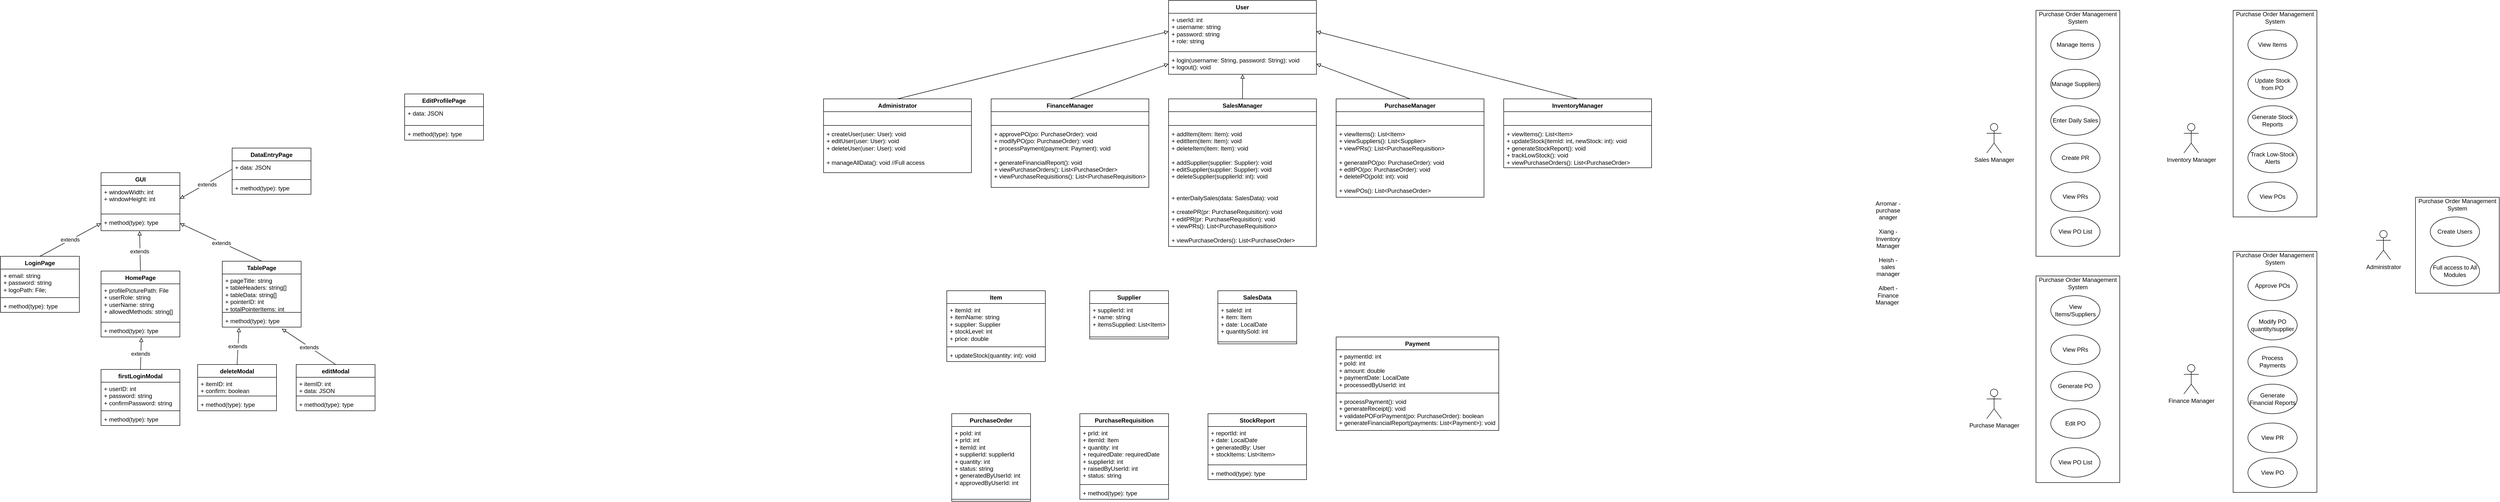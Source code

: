 <mxfile version="27.0.1">
  <diagram name="Page-1" id="UlaYkMr-iMDerODyNkmA">
    <mxGraphModel grid="1" page="1" gridSize="10" guides="1" tooltips="1" connect="1" arrows="1" fold="1" pageScale="1" pageWidth="827" pageHeight="1169" math="0" shadow="0">
      <root>
        <mxCell id="0" />
        <mxCell id="1" parent="0" />
        <mxCell id="A0UcYqYULqXrA92MuJtU-1" value="GUI" style="swimlane;fontStyle=1;align=center;verticalAlign=top;childLayout=stackLayout;horizontal=1;startSize=26;horizontalStack=0;resizeParent=1;resizeParentMax=0;resizeLast=0;collapsible=1;marginBottom=0;whiteSpace=wrap;html=1;" vertex="1" parent="1">
          <mxGeometry x="-1286" y="-810" width="160" height="118" as="geometry" />
        </mxCell>
        <mxCell id="A0UcYqYULqXrA92MuJtU-2" value="+ windowWidth: int&lt;div&gt;+ windowHeight: int&lt;/div&gt;" style="text;strokeColor=none;fillColor=none;align=left;verticalAlign=top;spacingLeft=4;spacingRight=4;overflow=hidden;rotatable=0;points=[[0,0.5],[1,0.5]];portConstraint=eastwest;whiteSpace=wrap;html=1;" vertex="1" parent="A0UcYqYULqXrA92MuJtU-1">
          <mxGeometry y="26" width="160" height="54" as="geometry" />
        </mxCell>
        <mxCell id="A0UcYqYULqXrA92MuJtU-3" value="" style="line;strokeWidth=1;fillColor=none;align=left;verticalAlign=middle;spacingTop=-1;spacingLeft=3;spacingRight=3;rotatable=0;labelPosition=right;points=[];portConstraint=eastwest;strokeColor=inherit;" vertex="1" parent="A0UcYqYULqXrA92MuJtU-1">
          <mxGeometry y="80" width="160" height="8" as="geometry" />
        </mxCell>
        <mxCell id="A0UcYqYULqXrA92MuJtU-4" value="+ method(type): type" style="text;strokeColor=none;fillColor=none;align=left;verticalAlign=top;spacingLeft=4;spacingRight=4;overflow=hidden;rotatable=0;points=[[0,0.5],[1,0.5]];portConstraint=eastwest;whiteSpace=wrap;html=1;" vertex="1" parent="A0UcYqYULqXrA92MuJtU-1">
          <mxGeometry y="88" width="160" height="30" as="geometry" />
        </mxCell>
        <mxCell id="A0UcYqYULqXrA92MuJtU-5" value="LoginPage" style="swimlane;fontStyle=1;align=center;verticalAlign=top;childLayout=stackLayout;horizontal=1;startSize=26;horizontalStack=0;resizeParent=1;resizeParentMax=0;resizeLast=0;collapsible=1;marginBottom=0;whiteSpace=wrap;html=1;" vertex="1" parent="1">
          <mxGeometry x="-1490" y="-640" width="160" height="114" as="geometry" />
        </mxCell>
        <mxCell id="A0UcYqYULqXrA92MuJtU-6" value="+ email: string&lt;div&gt;+ password: string&lt;/div&gt;&lt;div&gt;+ logoPath: File;&lt;/div&gt;" style="text;strokeColor=none;fillColor=none;align=left;verticalAlign=top;spacingLeft=4;spacingRight=4;overflow=hidden;rotatable=0;points=[[0,0.5],[1,0.5]];portConstraint=eastwest;whiteSpace=wrap;html=1;" vertex="1" parent="A0UcYqYULqXrA92MuJtU-5">
          <mxGeometry y="26" width="160" height="54" as="geometry" />
        </mxCell>
        <mxCell id="A0UcYqYULqXrA92MuJtU-7" value="" style="line;strokeWidth=1;fillColor=none;align=left;verticalAlign=middle;spacingTop=-1;spacingLeft=3;spacingRight=3;rotatable=0;labelPosition=right;points=[];portConstraint=eastwest;strokeColor=inherit;" vertex="1" parent="A0UcYqYULqXrA92MuJtU-5">
          <mxGeometry y="80" width="160" height="8" as="geometry" />
        </mxCell>
        <mxCell id="A0UcYqYULqXrA92MuJtU-8" value="+ method(type): type" style="text;strokeColor=none;fillColor=none;align=left;verticalAlign=top;spacingLeft=4;spacingRight=4;overflow=hidden;rotatable=0;points=[[0,0.5],[1,0.5]];portConstraint=eastwest;whiteSpace=wrap;html=1;" vertex="1" parent="A0UcYqYULqXrA92MuJtU-5">
          <mxGeometry y="88" width="160" height="26" as="geometry" />
        </mxCell>
        <mxCell id="A0UcYqYULqXrA92MuJtU-9" value="" style="endArrow=block;html=1;rounded=0;exitX=0.5;exitY=0;exitDx=0;exitDy=0;entryX=0;entryY=0.5;entryDx=0;entryDy=0;endFill=0;" edge="1" parent="1" source="A0UcYqYULqXrA92MuJtU-5" target="A0UcYqYULqXrA92MuJtU-4">
          <mxGeometry width="50" height="50" relative="1" as="geometry">
            <mxPoint x="-1230" y="-660" as="sourcePoint" />
            <mxPoint x="-1180" y="-710" as="targetPoint" />
          </mxGeometry>
        </mxCell>
        <mxCell id="A0UcYqYULqXrA92MuJtU-10" value="extends" style="edgeLabel;html=1;align=center;verticalAlign=middle;resizable=0;points=[];" connectable="0" vertex="1" parent="A0UcYqYULqXrA92MuJtU-9">
          <mxGeometry x="-0.012" y="1" relative="1" as="geometry">
            <mxPoint as="offset" />
          </mxGeometry>
        </mxCell>
        <mxCell id="A0UcYqYULqXrA92MuJtU-11" value="HomePage" style="swimlane;fontStyle=1;align=center;verticalAlign=top;childLayout=stackLayout;horizontal=1;startSize=26;horizontalStack=0;resizeParent=1;resizeParentMax=0;resizeLast=0;collapsible=1;marginBottom=0;whiteSpace=wrap;html=1;" vertex="1" parent="1">
          <mxGeometry x="-1286" y="-610" width="160" height="134" as="geometry" />
        </mxCell>
        <mxCell id="A0UcYqYULqXrA92MuJtU-12" value="+ profilePicturePath: File&lt;br&gt;&lt;div&gt;+ userRole: string&lt;/div&gt;&lt;div&gt;+ userName: string&lt;/div&gt;&lt;div&gt;+ allowedMethods: string[]&lt;/div&gt;" style="text;strokeColor=none;fillColor=none;align=left;verticalAlign=top;spacingLeft=4;spacingRight=4;overflow=hidden;rotatable=0;points=[[0,0.5],[1,0.5]];portConstraint=eastwest;whiteSpace=wrap;html=1;" vertex="1" parent="A0UcYqYULqXrA92MuJtU-11">
          <mxGeometry y="26" width="160" height="74" as="geometry" />
        </mxCell>
        <mxCell id="A0UcYqYULqXrA92MuJtU-13" value="" style="line;strokeWidth=1;fillColor=none;align=left;verticalAlign=middle;spacingTop=-1;spacingLeft=3;spacingRight=3;rotatable=0;labelPosition=right;points=[];portConstraint=eastwest;strokeColor=inherit;" vertex="1" parent="A0UcYqYULqXrA92MuJtU-11">
          <mxGeometry y="100" width="160" height="8" as="geometry" />
        </mxCell>
        <mxCell id="A0UcYqYULqXrA92MuJtU-14" value="+ method(type): type" style="text;strokeColor=none;fillColor=none;align=left;verticalAlign=top;spacingLeft=4;spacingRight=4;overflow=hidden;rotatable=0;points=[[0,0.5],[1,0.5]];portConstraint=eastwest;whiteSpace=wrap;html=1;" vertex="1" parent="A0UcYqYULqXrA92MuJtU-11">
          <mxGeometry y="108" width="160" height="26" as="geometry" />
        </mxCell>
        <mxCell id="A0UcYqYULqXrA92MuJtU-15" value="TablePage" style="swimlane;fontStyle=1;align=center;verticalAlign=top;childLayout=stackLayout;horizontal=1;startSize=26;horizontalStack=0;resizeParent=1;resizeParentMax=0;resizeLast=0;collapsible=1;marginBottom=0;whiteSpace=wrap;html=1;" vertex="1" parent="1">
          <mxGeometry x="-1040" y="-630" width="160" height="134" as="geometry" />
        </mxCell>
        <mxCell id="A0UcYqYULqXrA92MuJtU-16" value="+ pageTitle: string&lt;div&gt;+ tableHeaders: string[]&lt;div&gt;+ tableData: string[]&lt;/div&gt;&lt;div&gt;+ pointerID: int&lt;/div&gt;&lt;div&gt;+ totalPointerItems: int&lt;/div&gt;&lt;/div&gt;" style="text;strokeColor=none;fillColor=none;align=left;verticalAlign=top;spacingLeft=4;spacingRight=4;overflow=hidden;rotatable=0;points=[[0,0.5],[1,0.5]];portConstraint=eastwest;whiteSpace=wrap;html=1;" vertex="1" parent="A0UcYqYULqXrA92MuJtU-15">
          <mxGeometry y="26" width="160" height="74" as="geometry" />
        </mxCell>
        <mxCell id="A0UcYqYULqXrA92MuJtU-17" value="" style="line;strokeWidth=1;fillColor=none;align=left;verticalAlign=middle;spacingTop=-1;spacingLeft=3;spacingRight=3;rotatable=0;labelPosition=right;points=[];portConstraint=eastwest;strokeColor=inherit;" vertex="1" parent="A0UcYqYULqXrA92MuJtU-15">
          <mxGeometry y="100" width="160" height="8" as="geometry" />
        </mxCell>
        <mxCell id="A0UcYqYULqXrA92MuJtU-18" value="+ method(type): type" style="text;strokeColor=none;fillColor=none;align=left;verticalAlign=top;spacingLeft=4;spacingRight=4;overflow=hidden;rotatable=0;points=[[0,0.5],[1,0.5]];portConstraint=eastwest;whiteSpace=wrap;html=1;" vertex="1" parent="A0UcYqYULqXrA92MuJtU-15">
          <mxGeometry y="108" width="160" height="26" as="geometry" />
        </mxCell>
        <mxCell id="A0UcYqYULqXrA92MuJtU-19" value="" style="endArrow=block;html=1;rounded=0;exitX=0.5;exitY=0;exitDx=0;exitDy=0;entryX=0.489;entryY=1.029;entryDx=0;entryDy=0;endFill=0;entryPerimeter=0;" edge="1" parent="1" source="A0UcYqYULqXrA92MuJtU-11" target="A0UcYqYULqXrA92MuJtU-4">
          <mxGeometry width="50" height="50" relative="1" as="geometry">
            <mxPoint x="-1400" y="-630" as="sourcePoint" />
            <mxPoint x="-1276" y="-697" as="targetPoint" />
          </mxGeometry>
        </mxCell>
        <mxCell id="A0UcYqYULqXrA92MuJtU-20" value="extends" style="edgeLabel;html=1;align=center;verticalAlign=middle;resizable=0;points=[];" connectable="0" vertex="1" parent="A0UcYqYULqXrA92MuJtU-19">
          <mxGeometry x="-0.012" y="1" relative="1" as="geometry">
            <mxPoint as="offset" />
          </mxGeometry>
        </mxCell>
        <mxCell id="A0UcYqYULqXrA92MuJtU-21" value="" style="endArrow=block;html=1;rounded=0;exitX=0.5;exitY=0;exitDx=0;exitDy=0;entryX=1;entryY=0.5;entryDx=0;entryDy=0;endFill=0;" edge="1" parent="1" source="A0UcYqYULqXrA92MuJtU-15" target="A0UcYqYULqXrA92MuJtU-4">
          <mxGeometry width="50" height="50" relative="1" as="geometry">
            <mxPoint x="-1196" y="-600" as="sourcePoint" />
            <mxPoint x="-1198" y="-681" as="targetPoint" />
          </mxGeometry>
        </mxCell>
        <mxCell id="A0UcYqYULqXrA92MuJtU-22" value="extends" style="edgeLabel;html=1;align=center;verticalAlign=middle;resizable=0;points=[];" connectable="0" vertex="1" parent="A0UcYqYULqXrA92MuJtU-21">
          <mxGeometry x="-0.012" y="1" relative="1" as="geometry">
            <mxPoint as="offset" />
          </mxGeometry>
        </mxCell>
        <mxCell id="A0UcYqYULqXrA92MuJtU-23" value="firstLoginModal" style="swimlane;fontStyle=1;align=center;verticalAlign=top;childLayout=stackLayout;horizontal=1;startSize=26;horizontalStack=0;resizeParent=1;resizeParentMax=0;resizeLast=0;collapsible=1;marginBottom=0;whiteSpace=wrap;html=1;" vertex="1" parent="1">
          <mxGeometry x="-1286" y="-410" width="160" height="114" as="geometry" />
        </mxCell>
        <mxCell id="A0UcYqYULqXrA92MuJtU-24" value="&lt;div&gt;+ userID: int&lt;/div&gt;+ password: string&lt;div&gt;+ confirmPassword: string&lt;/div&gt;" style="text;strokeColor=none;fillColor=none;align=left;verticalAlign=top;spacingLeft=4;spacingRight=4;overflow=hidden;rotatable=0;points=[[0,0.5],[1,0.5]];portConstraint=eastwest;whiteSpace=wrap;html=1;" vertex="1" parent="A0UcYqYULqXrA92MuJtU-23">
          <mxGeometry y="26" width="160" height="54" as="geometry" />
        </mxCell>
        <mxCell id="A0UcYqYULqXrA92MuJtU-25" value="" style="line;strokeWidth=1;fillColor=none;align=left;verticalAlign=middle;spacingTop=-1;spacingLeft=3;spacingRight=3;rotatable=0;labelPosition=right;points=[];portConstraint=eastwest;strokeColor=inherit;" vertex="1" parent="A0UcYqYULqXrA92MuJtU-23">
          <mxGeometry y="80" width="160" height="8" as="geometry" />
        </mxCell>
        <mxCell id="A0UcYqYULqXrA92MuJtU-26" value="+ method(type): type" style="text;strokeColor=none;fillColor=none;align=left;verticalAlign=top;spacingLeft=4;spacingRight=4;overflow=hidden;rotatable=0;points=[[0,0.5],[1,0.5]];portConstraint=eastwest;whiteSpace=wrap;html=1;" vertex="1" parent="A0UcYqYULqXrA92MuJtU-23">
          <mxGeometry y="88" width="160" height="26" as="geometry" />
        </mxCell>
        <mxCell id="A0UcYqYULqXrA92MuJtU-27" value="" style="endArrow=block;html=1;rounded=0;exitX=0.5;exitY=0;exitDx=0;exitDy=0;entryX=0.511;entryY=1.055;entryDx=0;entryDy=0;endFill=0;entryPerimeter=0;" edge="1" parent="1" source="A0UcYqYULqXrA92MuJtU-23" target="A0UcYqYULqXrA92MuJtU-14">
          <mxGeometry width="50" height="50" relative="1" as="geometry">
            <mxPoint x="-1196" y="-600" as="sourcePoint" />
            <mxPoint x="-1198" y="-681" as="targetPoint" />
          </mxGeometry>
        </mxCell>
        <mxCell id="A0UcYqYULqXrA92MuJtU-28" value="extends" style="edgeLabel;html=1;align=center;verticalAlign=middle;resizable=0;points=[];" connectable="0" vertex="1" parent="A0UcYqYULqXrA92MuJtU-27">
          <mxGeometry x="-0.012" y="1" relative="1" as="geometry">
            <mxPoint as="offset" />
          </mxGeometry>
        </mxCell>
        <mxCell id="A0UcYqYULqXrA92MuJtU-29" value="deleteModal" style="swimlane;fontStyle=1;align=center;verticalAlign=top;childLayout=stackLayout;horizontal=1;startSize=26;horizontalStack=0;resizeParent=1;resizeParentMax=0;resizeLast=0;collapsible=1;marginBottom=0;whiteSpace=wrap;html=1;" vertex="1" parent="1">
          <mxGeometry x="-1090" y="-420" width="160" height="94" as="geometry" />
        </mxCell>
        <mxCell id="A0UcYqYULqXrA92MuJtU-30" value="&lt;div&gt;+ itemID: int&lt;/div&gt;&lt;div&gt;+ confirm: boolean&lt;/div&gt;" style="text;strokeColor=none;fillColor=none;align=left;verticalAlign=top;spacingLeft=4;spacingRight=4;overflow=hidden;rotatable=0;points=[[0,0.5],[1,0.5]];portConstraint=eastwest;whiteSpace=wrap;html=1;" vertex="1" parent="A0UcYqYULqXrA92MuJtU-29">
          <mxGeometry y="26" width="160" height="34" as="geometry" />
        </mxCell>
        <mxCell id="A0UcYqYULqXrA92MuJtU-31" value="" style="line;strokeWidth=1;fillColor=none;align=left;verticalAlign=middle;spacingTop=-1;spacingLeft=3;spacingRight=3;rotatable=0;labelPosition=right;points=[];portConstraint=eastwest;strokeColor=inherit;" vertex="1" parent="A0UcYqYULqXrA92MuJtU-29">
          <mxGeometry y="60" width="160" height="8" as="geometry" />
        </mxCell>
        <mxCell id="A0UcYqYULqXrA92MuJtU-32" value="+ method(type): type" style="text;strokeColor=none;fillColor=none;align=left;verticalAlign=top;spacingLeft=4;spacingRight=4;overflow=hidden;rotatable=0;points=[[0,0.5],[1,0.5]];portConstraint=eastwest;whiteSpace=wrap;html=1;" vertex="1" parent="A0UcYqYULqXrA92MuJtU-29">
          <mxGeometry y="68" width="160" height="26" as="geometry" />
        </mxCell>
        <mxCell id="A0UcYqYULqXrA92MuJtU-33" value="" style="endArrow=block;html=1;rounded=0;exitX=0.5;exitY=0;exitDx=0;exitDy=0;entryX=0.213;entryY=1.055;entryDx=0;entryDy=0;endFill=0;entryPerimeter=0;" edge="1" parent="1" source="A0UcYqYULqXrA92MuJtU-29" target="A0UcYqYULqXrA92MuJtU-18">
          <mxGeometry width="50" height="50" relative="1" as="geometry">
            <mxPoint x="-1196" y="-400" as="sourcePoint" />
            <mxPoint x="-1194" y="-465" as="targetPoint" />
          </mxGeometry>
        </mxCell>
        <mxCell id="A0UcYqYULqXrA92MuJtU-34" value="extends" style="edgeLabel;html=1;align=center;verticalAlign=middle;resizable=0;points=[];" connectable="0" vertex="1" parent="A0UcYqYULqXrA92MuJtU-33">
          <mxGeometry x="-0.012" y="1" relative="1" as="geometry">
            <mxPoint as="offset" />
          </mxGeometry>
        </mxCell>
        <mxCell id="A0UcYqYULqXrA92MuJtU-35" value="editModal" style="swimlane;fontStyle=1;align=center;verticalAlign=top;childLayout=stackLayout;horizontal=1;startSize=26;horizontalStack=0;resizeParent=1;resizeParentMax=0;resizeLast=0;collapsible=1;marginBottom=0;whiteSpace=wrap;html=1;" vertex="1" parent="1">
          <mxGeometry x="-890" y="-420" width="160" height="94" as="geometry" />
        </mxCell>
        <mxCell id="A0UcYqYULqXrA92MuJtU-36" value="&lt;div&gt;+ itemID: int&lt;/div&gt;&lt;div&gt;+ data: JSON&lt;/div&gt;" style="text;strokeColor=none;fillColor=none;align=left;verticalAlign=top;spacingLeft=4;spacingRight=4;overflow=hidden;rotatable=0;points=[[0,0.5],[1,0.5]];portConstraint=eastwest;whiteSpace=wrap;html=1;" vertex="1" parent="A0UcYqYULqXrA92MuJtU-35">
          <mxGeometry y="26" width="160" height="34" as="geometry" />
        </mxCell>
        <mxCell id="A0UcYqYULqXrA92MuJtU-37" value="" style="line;strokeWidth=1;fillColor=none;align=left;verticalAlign=middle;spacingTop=-1;spacingLeft=3;spacingRight=3;rotatable=0;labelPosition=right;points=[];portConstraint=eastwest;strokeColor=inherit;" vertex="1" parent="A0UcYqYULqXrA92MuJtU-35">
          <mxGeometry y="60" width="160" height="8" as="geometry" />
        </mxCell>
        <mxCell id="A0UcYqYULqXrA92MuJtU-38" value="+ method(type): type" style="text;strokeColor=none;fillColor=none;align=left;verticalAlign=top;spacingLeft=4;spacingRight=4;overflow=hidden;rotatable=0;points=[[0,0.5],[1,0.5]];portConstraint=eastwest;whiteSpace=wrap;html=1;" vertex="1" parent="A0UcYqYULqXrA92MuJtU-35">
          <mxGeometry y="68" width="160" height="26" as="geometry" />
        </mxCell>
        <mxCell id="A0UcYqYULqXrA92MuJtU-39" value="" style="endArrow=block;html=1;rounded=0;exitX=0.5;exitY=0;exitDx=0;exitDy=0;entryX=0.755;entryY=1.121;entryDx=0;entryDy=0;endFill=0;entryPerimeter=0;" edge="1" parent="1" source="A0UcYqYULqXrA92MuJtU-35" target="A0UcYqYULqXrA92MuJtU-18">
          <mxGeometry width="50" height="50" relative="1" as="geometry">
            <mxPoint x="-1000" y="-410" as="sourcePoint" />
            <mxPoint x="-996" y="-485" as="targetPoint" />
          </mxGeometry>
        </mxCell>
        <mxCell id="A0UcYqYULqXrA92MuJtU-40" value="extends" style="edgeLabel;html=1;align=center;verticalAlign=middle;resizable=0;points=[];" connectable="0" vertex="1" parent="A0UcYqYULqXrA92MuJtU-39">
          <mxGeometry x="-0.012" y="1" relative="1" as="geometry">
            <mxPoint as="offset" />
          </mxGeometry>
        </mxCell>
        <mxCell id="A0UcYqYULqXrA92MuJtU-41" value="DataEntryPage" style="swimlane;fontStyle=1;align=center;verticalAlign=top;childLayout=stackLayout;horizontal=1;startSize=26;horizontalStack=0;resizeParent=1;resizeParentMax=0;resizeLast=0;collapsible=1;marginBottom=0;whiteSpace=wrap;html=1;" vertex="1" parent="1">
          <mxGeometry x="-1020" y="-860" width="160" height="94" as="geometry" />
        </mxCell>
        <mxCell id="A0UcYqYULqXrA92MuJtU-42" value="&lt;div&gt;&lt;span style=&quot;background-color: transparent; color: light-dark(rgb(0, 0, 0), rgb(255, 255, 255));&quot;&gt;+ data: JSON&lt;/span&gt;&lt;/div&gt;" style="text;strokeColor=none;fillColor=none;align=left;verticalAlign=top;spacingLeft=4;spacingRight=4;overflow=hidden;rotatable=0;points=[[0,0.5],[1,0.5]];portConstraint=eastwest;whiteSpace=wrap;html=1;" vertex="1" parent="A0UcYqYULqXrA92MuJtU-41">
          <mxGeometry y="26" width="160" height="34" as="geometry" />
        </mxCell>
        <mxCell id="A0UcYqYULqXrA92MuJtU-43" value="" style="line;strokeWidth=1;fillColor=none;align=left;verticalAlign=middle;spacingTop=-1;spacingLeft=3;spacingRight=3;rotatable=0;labelPosition=right;points=[];portConstraint=eastwest;strokeColor=inherit;" vertex="1" parent="A0UcYqYULqXrA92MuJtU-41">
          <mxGeometry y="60" width="160" height="8" as="geometry" />
        </mxCell>
        <mxCell id="A0UcYqYULqXrA92MuJtU-44" value="+ method(type): type" style="text;strokeColor=none;fillColor=none;align=left;verticalAlign=top;spacingLeft=4;spacingRight=4;overflow=hidden;rotatable=0;points=[[0,0.5],[1,0.5]];portConstraint=eastwest;whiteSpace=wrap;html=1;" vertex="1" parent="A0UcYqYULqXrA92MuJtU-41">
          <mxGeometry y="68" width="160" height="26" as="geometry" />
        </mxCell>
        <mxCell id="A0UcYqYULqXrA92MuJtU-45" value="" style="endArrow=block;html=1;rounded=0;exitX=0;exitY=0.5;exitDx=0;exitDy=0;entryX=1;entryY=0.5;entryDx=0;entryDy=0;endFill=0;" edge="1" parent="1" source="A0UcYqYULqXrA92MuJtU-42" target="A0UcYqYULqXrA92MuJtU-2">
          <mxGeometry width="50" height="50" relative="1" as="geometry">
            <mxPoint x="-950" y="-620" as="sourcePoint" />
            <mxPoint x="-1116" y="-697" as="targetPoint" />
          </mxGeometry>
        </mxCell>
        <mxCell id="A0UcYqYULqXrA92MuJtU-46" value="extends" style="edgeLabel;html=1;align=center;verticalAlign=middle;resizable=0;points=[];" connectable="0" vertex="1" parent="A0UcYqYULqXrA92MuJtU-45">
          <mxGeometry x="-0.012" y="1" relative="1" as="geometry">
            <mxPoint as="offset" />
          </mxGeometry>
        </mxCell>
        <mxCell id="A0UcYqYULqXrA92MuJtU-47" value="EditProfile&lt;span style=&quot;background-color: transparent; color: light-dark(rgb(0, 0, 0), rgb(255, 255, 255));&quot;&gt;Page&lt;/span&gt;" style="swimlane;fontStyle=1;align=center;verticalAlign=top;childLayout=stackLayout;horizontal=1;startSize=26;horizontalStack=0;resizeParent=1;resizeParentMax=0;resizeLast=0;collapsible=1;marginBottom=0;whiteSpace=wrap;html=1;" vertex="1" parent="1">
          <mxGeometry x="-670" y="-970" width="160" height="94" as="geometry" />
        </mxCell>
        <mxCell id="A0UcYqYULqXrA92MuJtU-48" value="&lt;div&gt;&lt;span style=&quot;background-color: transparent; color: light-dark(rgb(0, 0, 0), rgb(255, 255, 255));&quot;&gt;+ data: JSON&lt;/span&gt;&lt;/div&gt;" style="text;strokeColor=none;fillColor=none;align=left;verticalAlign=top;spacingLeft=4;spacingRight=4;overflow=hidden;rotatable=0;points=[[0,0.5],[1,0.5]];portConstraint=eastwest;whiteSpace=wrap;html=1;" vertex="1" parent="A0UcYqYULqXrA92MuJtU-47">
          <mxGeometry y="26" width="160" height="34" as="geometry" />
        </mxCell>
        <mxCell id="A0UcYqYULqXrA92MuJtU-49" value="" style="line;strokeWidth=1;fillColor=none;align=left;verticalAlign=middle;spacingTop=-1;spacingLeft=3;spacingRight=3;rotatable=0;labelPosition=right;points=[];portConstraint=eastwest;strokeColor=inherit;" vertex="1" parent="A0UcYqYULqXrA92MuJtU-47">
          <mxGeometry y="60" width="160" height="8" as="geometry" />
        </mxCell>
        <mxCell id="A0UcYqYULqXrA92MuJtU-50" value="+ method(type): type" style="text;strokeColor=none;fillColor=none;align=left;verticalAlign=top;spacingLeft=4;spacingRight=4;overflow=hidden;rotatable=0;points=[[0,0.5],[1,0.5]];portConstraint=eastwest;whiteSpace=wrap;html=1;" vertex="1" parent="A0UcYqYULqXrA92MuJtU-47">
          <mxGeometry y="68" width="160" height="26" as="geometry" />
        </mxCell>
        <mxCell id="A0UcYqYULqXrA92MuJtU-51" value="User" style="swimlane;fontStyle=1;align=center;verticalAlign=top;childLayout=stackLayout;horizontal=1;startSize=26;horizontalStack=0;resizeParent=1;resizeParentMax=0;resizeLast=0;collapsible=1;marginBottom=0;whiteSpace=wrap;html=1;" vertex="1" parent="1">
          <mxGeometry x="880" y="-1160" width="300" height="150" as="geometry" />
        </mxCell>
        <mxCell id="A0UcYqYULqXrA92MuJtU-52" value="+ userId: int&lt;div&gt;+ username: string&lt;/div&gt;&lt;div&gt;+ password: string&lt;/div&gt;&lt;div&gt;+ role: string&lt;/div&gt;" style="text;strokeColor=none;fillColor=none;align=left;verticalAlign=top;spacingLeft=4;spacingRight=4;overflow=hidden;rotatable=0;points=[[0,0.5],[1,0.5]];portConstraint=eastwest;whiteSpace=wrap;html=1;" vertex="1" parent="A0UcYqYULqXrA92MuJtU-51">
          <mxGeometry y="26" width="300" height="74" as="geometry" />
        </mxCell>
        <mxCell id="A0UcYqYULqXrA92MuJtU-53" value="" style="line;strokeWidth=1;fillColor=none;align=left;verticalAlign=middle;spacingTop=-1;spacingLeft=3;spacingRight=3;rotatable=0;labelPosition=right;points=[];portConstraint=eastwest;strokeColor=inherit;" vertex="1" parent="A0UcYqYULqXrA92MuJtU-51">
          <mxGeometry y="100" width="300" height="8" as="geometry" />
        </mxCell>
        <mxCell id="A0UcYqYULqXrA92MuJtU-54" value="+ login(username: String, password: String): void&lt;div&gt;+ logout(): void&lt;/div&gt;" style="text;strokeColor=none;fillColor=none;align=left;verticalAlign=top;spacingLeft=4;spacingRight=4;overflow=hidden;rotatable=0;points=[[0,0.5],[1,0.5]];portConstraint=eastwest;whiteSpace=wrap;html=1;" vertex="1" parent="A0UcYqYULqXrA92MuJtU-51">
          <mxGeometry y="108" width="300" height="42" as="geometry" />
        </mxCell>
        <mxCell id="A0UcYqYULqXrA92MuJtU-55" value="Item" style="swimlane;fontStyle=1;align=center;verticalAlign=top;childLayout=stackLayout;horizontal=1;startSize=26;horizontalStack=0;resizeParent=1;resizeParentMax=0;resizeLast=0;collapsible=1;marginBottom=0;whiteSpace=wrap;html=1;" vertex="1" parent="1">
          <mxGeometry x="430" y="-570" width="200" height="144" as="geometry" />
        </mxCell>
        <mxCell id="A0UcYqYULqXrA92MuJtU-56" value="+ itemId: int&lt;div&gt;+ itemName: string&lt;/div&gt;&lt;div&gt;+ supplier: Supplier&lt;/div&gt;&lt;div&gt;+ stockLevel: int&lt;/div&gt;&lt;div&gt;+ price: double&lt;/div&gt;" style="text;strokeColor=none;fillColor=none;align=left;verticalAlign=top;spacingLeft=4;spacingRight=4;overflow=hidden;rotatable=0;points=[[0,0.5],[1,0.5]];portConstraint=eastwest;whiteSpace=wrap;html=1;" vertex="1" parent="A0UcYqYULqXrA92MuJtU-55">
          <mxGeometry y="26" width="200" height="84" as="geometry" />
        </mxCell>
        <mxCell id="A0UcYqYULqXrA92MuJtU-57" value="" style="line;strokeWidth=1;fillColor=none;align=left;verticalAlign=middle;spacingTop=-1;spacingLeft=3;spacingRight=3;rotatable=0;labelPosition=right;points=[];portConstraint=eastwest;strokeColor=inherit;" vertex="1" parent="A0UcYqYULqXrA92MuJtU-55">
          <mxGeometry y="110" width="200" height="8" as="geometry" />
        </mxCell>
        <mxCell id="A0UcYqYULqXrA92MuJtU-58" value="+ updateStock(quantity: int): void" style="text;strokeColor=none;fillColor=none;align=left;verticalAlign=top;spacingLeft=4;spacingRight=4;overflow=hidden;rotatable=0;points=[[0,0.5],[1,0.5]];portConstraint=eastwest;whiteSpace=wrap;html=1;" vertex="1" parent="A0UcYqYULqXrA92MuJtU-55">
          <mxGeometry y="118" width="200" height="26" as="geometry" />
        </mxCell>
        <mxCell id="A0UcYqYULqXrA92MuJtU-59" value="Supplier" style="swimlane;fontStyle=1;align=center;verticalAlign=top;childLayout=stackLayout;horizontal=1;startSize=26;horizontalStack=0;resizeParent=1;resizeParentMax=0;resizeLast=0;collapsible=1;marginBottom=0;whiteSpace=wrap;html=1;" vertex="1" parent="1">
          <mxGeometry x="720" y="-570" width="160" height="98" as="geometry" />
        </mxCell>
        <mxCell id="A0UcYqYULqXrA92MuJtU-60" value="+ supplierId: int&lt;div&gt;+ name: string&lt;/div&gt;&lt;div&gt;+ itemsSupplied: List&amp;lt;Item&amp;gt;&lt;/div&gt;" style="text;strokeColor=none;fillColor=none;align=left;verticalAlign=top;spacingLeft=4;spacingRight=4;overflow=hidden;rotatable=0;points=[[0,0.5],[1,0.5]];portConstraint=eastwest;whiteSpace=wrap;html=1;" vertex="1" parent="A0UcYqYULqXrA92MuJtU-59">
          <mxGeometry y="26" width="160" height="64" as="geometry" />
        </mxCell>
        <mxCell id="A0UcYqYULqXrA92MuJtU-61" value="" style="line;strokeWidth=1;fillColor=none;align=left;verticalAlign=middle;spacingTop=-1;spacingLeft=3;spacingRight=3;rotatable=0;labelPosition=right;points=[];portConstraint=eastwest;strokeColor=inherit;" vertex="1" parent="A0UcYqYULqXrA92MuJtU-59">
          <mxGeometry y="90" width="160" height="8" as="geometry" />
        </mxCell>
        <mxCell id="A0UcYqYULqXrA92MuJtU-63" value="SalesData" style="swimlane;fontStyle=1;align=center;verticalAlign=top;childLayout=stackLayout;horizontal=1;startSize=26;horizontalStack=0;resizeParent=1;resizeParentMax=0;resizeLast=0;collapsible=1;marginBottom=0;whiteSpace=wrap;html=1;" vertex="1" parent="1">
          <mxGeometry x="980" y="-570" width="160" height="108" as="geometry" />
        </mxCell>
        <mxCell id="A0UcYqYULqXrA92MuJtU-64" value="+ saleId: int&lt;div&gt;+ item: Item&lt;/div&gt;&lt;div&gt;+ date: LocalDate&lt;/div&gt;&lt;div&gt;+ quantitySold: int&lt;/div&gt;" style="text;strokeColor=none;fillColor=none;align=left;verticalAlign=top;spacingLeft=4;spacingRight=4;overflow=hidden;rotatable=0;points=[[0,0.5],[1,0.5]];portConstraint=eastwest;whiteSpace=wrap;html=1;" vertex="1" parent="A0UcYqYULqXrA92MuJtU-63">
          <mxGeometry y="26" width="160" height="74" as="geometry" />
        </mxCell>
        <mxCell id="A0UcYqYULqXrA92MuJtU-65" value="" style="line;strokeWidth=1;fillColor=none;align=left;verticalAlign=middle;spacingTop=-1;spacingLeft=3;spacingRight=3;rotatable=0;labelPosition=right;points=[];portConstraint=eastwest;strokeColor=inherit;" vertex="1" parent="A0UcYqYULqXrA92MuJtU-63">
          <mxGeometry y="100" width="160" height="8" as="geometry" />
        </mxCell>
        <mxCell id="A0UcYqYULqXrA92MuJtU-67" value="PurchaseRequisition" style="swimlane;fontStyle=1;align=center;verticalAlign=top;childLayout=stackLayout;horizontal=1;startSize=26;horizontalStack=0;resizeParent=1;resizeParentMax=0;resizeLast=0;collapsible=1;marginBottom=0;whiteSpace=wrap;html=1;" vertex="1" parent="1">
          <mxGeometry x="700" y="-320" width="180" height="174" as="geometry" />
        </mxCell>
        <mxCell id="A0UcYqYULqXrA92MuJtU-68" value="+ prId: int&lt;div&gt;+ itemId: Item&lt;/div&gt;&lt;div&gt;+ quantity: int&lt;/div&gt;&lt;div&gt;+ requiredDate: requiredDate&lt;/div&gt;&lt;div&gt;+ supplierId: int&lt;/div&gt;&lt;div&gt;+ raisedByUserId: int&lt;/div&gt;&lt;div&gt;+ status: string&lt;/div&gt;" style="text;strokeColor=none;fillColor=none;align=left;verticalAlign=top;spacingLeft=4;spacingRight=4;overflow=hidden;rotatable=0;points=[[0,0.5],[1,0.5]];portConstraint=eastwest;whiteSpace=wrap;html=1;" vertex="1" parent="A0UcYqYULqXrA92MuJtU-67">
          <mxGeometry y="26" width="180" height="114" as="geometry" />
        </mxCell>
        <mxCell id="A0UcYqYULqXrA92MuJtU-69" value="" style="line;strokeWidth=1;fillColor=none;align=left;verticalAlign=middle;spacingTop=-1;spacingLeft=3;spacingRight=3;rotatable=0;labelPosition=right;points=[];portConstraint=eastwest;strokeColor=inherit;" vertex="1" parent="A0UcYqYULqXrA92MuJtU-67">
          <mxGeometry y="140" width="180" height="8" as="geometry" />
        </mxCell>
        <mxCell id="A0UcYqYULqXrA92MuJtU-70" value="+ method(type): type" style="text;strokeColor=none;fillColor=none;align=left;verticalAlign=top;spacingLeft=4;spacingRight=4;overflow=hidden;rotatable=0;points=[[0,0.5],[1,0.5]];portConstraint=eastwest;whiteSpace=wrap;html=1;" vertex="1" parent="A0UcYqYULqXrA92MuJtU-67">
          <mxGeometry y="148" width="180" height="26" as="geometry" />
        </mxCell>
        <mxCell id="A0UcYqYULqXrA92MuJtU-71" value="PurchaseOrder" style="swimlane;fontStyle=1;align=center;verticalAlign=top;childLayout=stackLayout;horizontal=1;startSize=26;horizontalStack=0;resizeParent=1;resizeParentMax=0;resizeLast=0;collapsible=1;marginBottom=0;whiteSpace=wrap;html=1;" vertex="1" parent="1">
          <mxGeometry x="440" y="-320" width="160" height="178" as="geometry" />
        </mxCell>
        <mxCell id="A0UcYqYULqXrA92MuJtU-72" value="+ poId: int&lt;div&gt;+ prId: int&lt;/div&gt;&lt;div&gt;+ itemId: int&lt;/div&gt;&lt;div&gt;+ supplierId: supplierId&lt;/div&gt;&lt;div&gt;+ quantity: int&lt;/div&gt;&lt;div&gt;+ status: string&lt;/div&gt;&lt;div&gt;+ generatedByUserId: int&lt;/div&gt;&lt;div&gt;+ approvedByUserId: int&lt;/div&gt;" style="text;strokeColor=none;fillColor=none;align=left;verticalAlign=top;spacingLeft=4;spacingRight=4;overflow=hidden;rotatable=0;points=[[0,0.5],[1,0.5]];portConstraint=eastwest;whiteSpace=wrap;html=1;" vertex="1" parent="A0UcYqYULqXrA92MuJtU-71">
          <mxGeometry y="26" width="160" height="144" as="geometry" />
        </mxCell>
        <mxCell id="A0UcYqYULqXrA92MuJtU-73" value="" style="line;strokeWidth=1;fillColor=none;align=left;verticalAlign=middle;spacingTop=-1;spacingLeft=3;spacingRight=3;rotatable=0;labelPosition=right;points=[];portConstraint=eastwest;strokeColor=inherit;" vertex="1" parent="A0UcYqYULqXrA92MuJtU-71">
          <mxGeometry y="170" width="160" height="8" as="geometry" />
        </mxCell>
        <mxCell id="A0UcYqYULqXrA92MuJtU-75" value="StockReport" style="swimlane;fontStyle=1;align=center;verticalAlign=top;childLayout=stackLayout;horizontal=1;startSize=26;horizontalStack=0;resizeParent=1;resizeParentMax=0;resizeLast=0;collapsible=1;marginBottom=0;whiteSpace=wrap;html=1;" vertex="1" parent="1">
          <mxGeometry x="960" y="-320" width="200" height="134" as="geometry" />
        </mxCell>
        <mxCell id="A0UcYqYULqXrA92MuJtU-76" value="+ reportId: int&lt;div&gt;+ date: LocalDate&lt;/div&gt;&lt;div&gt;+ generatedBy: User&lt;/div&gt;&lt;div&gt;+ stockItems: List&amp;lt;Item&amp;gt;&lt;/div&gt;" style="text;strokeColor=none;fillColor=none;align=left;verticalAlign=top;spacingLeft=4;spacingRight=4;overflow=hidden;rotatable=0;points=[[0,0.5],[1,0.5]];portConstraint=eastwest;whiteSpace=wrap;html=1;" vertex="1" parent="A0UcYqYULqXrA92MuJtU-75">
          <mxGeometry y="26" width="200" height="74" as="geometry" />
        </mxCell>
        <mxCell id="A0UcYqYULqXrA92MuJtU-77" value="" style="line;strokeWidth=1;fillColor=none;align=left;verticalAlign=middle;spacingTop=-1;spacingLeft=3;spacingRight=3;rotatable=0;labelPosition=right;points=[];portConstraint=eastwest;strokeColor=inherit;" vertex="1" parent="A0UcYqYULqXrA92MuJtU-75">
          <mxGeometry y="100" width="200" height="8" as="geometry" />
        </mxCell>
        <mxCell id="A0UcYqYULqXrA92MuJtU-78" value="+ method(type): type" style="text;strokeColor=none;fillColor=none;align=left;verticalAlign=top;spacingLeft=4;spacingRight=4;overflow=hidden;rotatable=0;points=[[0,0.5],[1,0.5]];portConstraint=eastwest;whiteSpace=wrap;html=1;" vertex="1" parent="A0UcYqYULqXrA92MuJtU-75">
          <mxGeometry y="108" width="200" height="26" as="geometry" />
        </mxCell>
        <mxCell id="A0UcYqYULqXrA92MuJtU-79" value="Payment" style="swimlane;fontStyle=1;align=center;verticalAlign=top;childLayout=stackLayout;horizontal=1;startSize=26;horizontalStack=0;resizeParent=1;resizeParentMax=0;resizeLast=0;collapsible=1;marginBottom=0;whiteSpace=wrap;html=1;" vertex="1" parent="1">
          <mxGeometry x="1220" y="-476" width="330" height="190" as="geometry" />
        </mxCell>
        <mxCell id="A0UcYqYULqXrA92MuJtU-80" value="+ paymentId: int&lt;div&gt;+ poId: int&lt;/div&gt;&lt;div&gt;+ amount: double&lt;/div&gt;&lt;div&gt;+ paymentDate: LocalDate&lt;/div&gt;&lt;div&gt;+ processedByUserId: int&lt;/div&gt;" style="text;strokeColor=none;fillColor=none;align=left;verticalAlign=top;spacingLeft=4;spacingRight=4;overflow=hidden;rotatable=0;points=[[0,0.5],[1,0.5]];portConstraint=eastwest;whiteSpace=wrap;html=1;" vertex="1" parent="A0UcYqYULqXrA92MuJtU-79">
          <mxGeometry y="26" width="330" height="84" as="geometry" />
        </mxCell>
        <mxCell id="A0UcYqYULqXrA92MuJtU-81" value="" style="line;strokeWidth=1;fillColor=none;align=left;verticalAlign=middle;spacingTop=-1;spacingLeft=3;spacingRight=3;rotatable=0;labelPosition=right;points=[];portConstraint=eastwest;strokeColor=inherit;" vertex="1" parent="A0UcYqYULqXrA92MuJtU-79">
          <mxGeometry y="110" width="330" height="8" as="geometry" />
        </mxCell>
        <mxCell id="A0UcYqYULqXrA92MuJtU-82" value="+ processPayment(): void&lt;div&gt;+ generateReceipt(): void&lt;/div&gt;&lt;div&gt;+ validatePOForPayment(po: PurchaseOrder): boolean&lt;/div&gt;&lt;div&gt;+ generateFinancialReport(payments: List&amp;lt;Payment&amp;gt;): void&lt;/div&gt;" style="text;strokeColor=none;fillColor=none;align=left;verticalAlign=top;spacingLeft=4;spacingRight=4;overflow=hidden;rotatable=0;points=[[0,0.5],[1,0.5]];portConstraint=eastwest;whiteSpace=wrap;html=1;" vertex="1" parent="A0UcYqYULqXrA92MuJtU-79">
          <mxGeometry y="118" width="330" height="72" as="geometry" />
        </mxCell>
        <mxCell id="A0UcYqYULqXrA92MuJtU-83" value="SalesManager" style="swimlane;fontStyle=1;align=center;verticalAlign=top;childLayout=stackLayout;horizontal=1;startSize=26;horizontalStack=0;resizeParent=1;resizeParentMax=0;resizeLast=0;collapsible=1;marginBottom=0;whiteSpace=wrap;html=1;" vertex="1" parent="1">
          <mxGeometry x="880" y="-960" width="300" height="300" as="geometry" />
        </mxCell>
        <mxCell id="A0UcYqYULqXrA92MuJtU-84" value="&amp;nbsp;" style="text;strokeColor=none;fillColor=none;align=left;verticalAlign=top;spacingLeft=4;spacingRight=4;overflow=hidden;rotatable=0;points=[[0,0.5],[1,0.5]];portConstraint=eastwest;whiteSpace=wrap;html=1;" vertex="1" parent="A0UcYqYULqXrA92MuJtU-83">
          <mxGeometry y="26" width="300" height="24" as="geometry" />
        </mxCell>
        <mxCell id="A0UcYqYULqXrA92MuJtU-85" value="" style="line;strokeWidth=1;fillColor=none;align=left;verticalAlign=middle;spacingTop=-1;spacingLeft=3;spacingRight=3;rotatable=0;labelPosition=right;points=[];portConstraint=eastwest;strokeColor=inherit;" vertex="1" parent="A0UcYqYULqXrA92MuJtU-83">
          <mxGeometry y="50" width="300" height="8" as="geometry" />
        </mxCell>
        <mxCell id="A0UcYqYULqXrA92MuJtU-86" value="+ addItem(item: Item): void&lt;div&gt;+ editItem(item: Item): void&lt;/div&gt;&lt;div&gt;+ deleteItem(item: Item): void&lt;/div&gt;&lt;div&gt;&lt;br&gt;&lt;/div&gt;&lt;div&gt;+ addSupplier(supplier: Supplier): void&lt;/div&gt;&lt;div&gt;+ editSupplier(supplier: Supplier): void&lt;/div&gt;&lt;div&gt;+ deleteSupplier(supplierId: int): void&lt;/div&gt;&lt;div&gt;&lt;br&gt;&lt;/div&gt;&lt;div&gt;&lt;br&gt;&lt;/div&gt;&lt;div&gt;+ enterDailySales(data: SalesData): void&lt;/div&gt;&lt;div&gt;&lt;br&gt;&lt;/div&gt;&lt;div&gt;+ createPR(pr: PurchaseRequisition): void&lt;/div&gt;&lt;div&gt;+ editPR(pr: PurchaseRequisition): void&lt;/div&gt;&lt;div&gt;+ viewPRs(): List&amp;lt;PurchaseRequisition&amp;gt;&lt;/div&gt;&lt;div&gt;&lt;br&gt;&lt;/div&gt;&lt;div&gt;+ viewPurchaseOrders(): List&amp;lt;PurchaseOrder&amp;gt;&lt;/div&gt;" style="text;strokeColor=none;fillColor=none;align=left;verticalAlign=top;spacingLeft=4;spacingRight=4;overflow=hidden;rotatable=0;points=[[0,0.5],[1,0.5]];portConstraint=eastwest;whiteSpace=wrap;html=1;" vertex="1" parent="A0UcYqYULqXrA92MuJtU-83">
          <mxGeometry y="58" width="300" height="242" as="geometry" />
        </mxCell>
        <mxCell id="A0UcYqYULqXrA92MuJtU-87" value="PurchaseManager" style="swimlane;fontStyle=1;align=center;verticalAlign=top;childLayout=stackLayout;horizontal=1;startSize=26;horizontalStack=0;resizeParent=1;resizeParentMax=0;resizeLast=0;collapsible=1;marginBottom=0;whiteSpace=wrap;html=1;" vertex="1" parent="1">
          <mxGeometry x="1220" y="-960" width="300" height="200" as="geometry" />
        </mxCell>
        <mxCell id="A0UcYqYULqXrA92MuJtU-88" value="&amp;nbsp;" style="text;strokeColor=none;fillColor=none;align=left;verticalAlign=top;spacingLeft=4;spacingRight=4;overflow=hidden;rotatable=0;points=[[0,0.5],[1,0.5]];portConstraint=eastwest;whiteSpace=wrap;html=1;" vertex="1" parent="A0UcYqYULqXrA92MuJtU-87">
          <mxGeometry y="26" width="300" height="24" as="geometry" />
        </mxCell>
        <mxCell id="A0UcYqYULqXrA92MuJtU-89" value="" style="line;strokeWidth=1;fillColor=none;align=left;verticalAlign=middle;spacingTop=-1;spacingLeft=3;spacingRight=3;rotatable=0;labelPosition=right;points=[];portConstraint=eastwest;strokeColor=inherit;" vertex="1" parent="A0UcYqYULqXrA92MuJtU-87">
          <mxGeometry y="50" width="300" height="8" as="geometry" />
        </mxCell>
        <mxCell id="A0UcYqYULqXrA92MuJtU-90" value="+ viewItems(): List&amp;lt;Item&amp;gt;&lt;div&gt;+ viewSuppliers(): List&amp;lt;Supplier&amp;gt;&lt;/div&gt;&lt;div&gt;+ viewPRs(): List&amp;lt;PurchaseRequisition&amp;gt;&lt;/div&gt;&lt;div&gt;&lt;br&gt;&lt;/div&gt;&lt;div&gt;+ generatePO(po: PurchaseOrder): void&lt;/div&gt;&lt;div&gt;+ editPO(po: PurchaseOrder): void&lt;/div&gt;&lt;div&gt;+ deletePO(poId: int): void&lt;/div&gt;&lt;div&gt;&lt;br&gt;&lt;/div&gt;&lt;div&gt;+ viewPOs(): List&amp;lt;PurchaseOrder&amp;gt;&lt;/div&gt;" style="text;strokeColor=none;fillColor=none;align=left;verticalAlign=top;spacingLeft=4;spacingRight=4;overflow=hidden;rotatable=0;points=[[0,0.5],[1,0.5]];portConstraint=eastwest;whiteSpace=wrap;html=1;" vertex="1" parent="A0UcYqYULqXrA92MuJtU-87">
          <mxGeometry y="58" width="300" height="142" as="geometry" />
        </mxCell>
        <mxCell id="A0UcYqYULqXrA92MuJtU-91" value="Administrator" style="swimlane;fontStyle=1;align=center;verticalAlign=top;childLayout=stackLayout;horizontal=1;startSize=26;horizontalStack=0;resizeParent=1;resizeParentMax=0;resizeLast=0;collapsible=1;marginBottom=0;whiteSpace=wrap;html=1;" vertex="1" parent="1">
          <mxGeometry x="180" y="-960" width="300" height="150" as="geometry" />
        </mxCell>
        <mxCell id="A0UcYqYULqXrA92MuJtU-92" value="&amp;nbsp;" style="text;strokeColor=none;fillColor=none;align=left;verticalAlign=top;spacingLeft=4;spacingRight=4;overflow=hidden;rotatable=0;points=[[0,0.5],[1,0.5]];portConstraint=eastwest;whiteSpace=wrap;html=1;" vertex="1" parent="A0UcYqYULqXrA92MuJtU-91">
          <mxGeometry y="26" width="300" height="24" as="geometry" />
        </mxCell>
        <mxCell id="A0UcYqYULqXrA92MuJtU-93" value="" style="line;strokeWidth=1;fillColor=none;align=left;verticalAlign=middle;spacingTop=-1;spacingLeft=3;spacingRight=3;rotatable=0;labelPosition=right;points=[];portConstraint=eastwest;strokeColor=inherit;" vertex="1" parent="A0UcYqYULqXrA92MuJtU-91">
          <mxGeometry y="50" width="300" height="8" as="geometry" />
        </mxCell>
        <mxCell id="A0UcYqYULqXrA92MuJtU-94" value="+ createUser(user: User): void&lt;div&gt;+ editUser(user: User): void&lt;/div&gt;&lt;div&gt;+ deleteUser(user: User): void&lt;/div&gt;&lt;div&gt;&lt;br&gt;&lt;/div&gt;&lt;div&gt;+ manageAllData(): void //Full access&lt;/div&gt;" style="text;strokeColor=none;fillColor=none;align=left;verticalAlign=top;spacingLeft=4;spacingRight=4;overflow=hidden;rotatable=0;points=[[0,0.5],[1,0.5]];portConstraint=eastwest;whiteSpace=wrap;html=1;" vertex="1" parent="A0UcYqYULqXrA92MuJtU-91">
          <mxGeometry y="58" width="300" height="92" as="geometry" />
        </mxCell>
        <mxCell id="A0UcYqYULqXrA92MuJtU-95" value="InventoryManager" style="swimlane;fontStyle=1;align=center;verticalAlign=top;childLayout=stackLayout;horizontal=1;startSize=26;horizontalStack=0;resizeParent=1;resizeParentMax=0;resizeLast=0;collapsible=1;marginBottom=0;whiteSpace=wrap;html=1;" vertex="1" parent="1">
          <mxGeometry x="1560" y="-960" width="300" height="140" as="geometry" />
        </mxCell>
        <mxCell id="A0UcYqYULqXrA92MuJtU-96" value="&amp;nbsp;" style="text;strokeColor=none;fillColor=none;align=left;verticalAlign=top;spacingLeft=4;spacingRight=4;overflow=hidden;rotatable=0;points=[[0,0.5],[1,0.5]];portConstraint=eastwest;whiteSpace=wrap;html=1;" vertex="1" parent="A0UcYqYULqXrA92MuJtU-95">
          <mxGeometry y="26" width="300" height="24" as="geometry" />
        </mxCell>
        <mxCell id="A0UcYqYULqXrA92MuJtU-97" value="" style="line;strokeWidth=1;fillColor=none;align=left;verticalAlign=middle;spacingTop=-1;spacingLeft=3;spacingRight=3;rotatable=0;labelPosition=right;points=[];portConstraint=eastwest;strokeColor=inherit;" vertex="1" parent="A0UcYqYULqXrA92MuJtU-95">
          <mxGeometry y="50" width="300" height="8" as="geometry" />
        </mxCell>
        <mxCell id="A0UcYqYULqXrA92MuJtU-98" value="+ viewItems(): List&amp;lt;Item&amp;gt;&lt;div&gt;+ updateStock(itemId: int, newStock: int): void&lt;/div&gt;&lt;div&gt;+ generateStockReport(): void&lt;/div&gt;&lt;div&gt;+ trackLowStock(): void&lt;/div&gt;&lt;div&gt;+ viewPurchaseOrders(): List&amp;lt;PurchaseOrder&amp;gt;&lt;/div&gt;" style="text;strokeColor=none;fillColor=none;align=left;verticalAlign=top;spacingLeft=4;spacingRight=4;overflow=hidden;rotatable=0;points=[[0,0.5],[1,0.5]];portConstraint=eastwest;whiteSpace=wrap;html=1;" vertex="1" parent="A0UcYqYULqXrA92MuJtU-95">
          <mxGeometry y="58" width="300" height="82" as="geometry" />
        </mxCell>
        <mxCell id="A0UcYqYULqXrA92MuJtU-99" value="FinanceManager" style="swimlane;fontStyle=1;align=center;verticalAlign=top;childLayout=stackLayout;horizontal=1;startSize=26;horizontalStack=0;resizeParent=1;resizeParentMax=0;resizeLast=0;collapsible=1;marginBottom=0;whiteSpace=wrap;html=1;" vertex="1" parent="1">
          <mxGeometry x="520" y="-960" width="320" height="180" as="geometry" />
        </mxCell>
        <mxCell id="A0UcYqYULqXrA92MuJtU-100" value="&amp;nbsp;" style="text;strokeColor=none;fillColor=none;align=left;verticalAlign=top;spacingLeft=4;spacingRight=4;overflow=hidden;rotatable=0;points=[[0,0.5],[1,0.5]];portConstraint=eastwest;whiteSpace=wrap;html=1;" vertex="1" parent="A0UcYqYULqXrA92MuJtU-99">
          <mxGeometry y="26" width="320" height="24" as="geometry" />
        </mxCell>
        <mxCell id="A0UcYqYULqXrA92MuJtU-101" value="" style="line;strokeWidth=1;fillColor=none;align=left;verticalAlign=middle;spacingTop=-1;spacingLeft=3;spacingRight=3;rotatable=0;labelPosition=right;points=[];portConstraint=eastwest;strokeColor=inherit;" vertex="1" parent="A0UcYqYULqXrA92MuJtU-99">
          <mxGeometry y="50" width="320" height="8" as="geometry" />
        </mxCell>
        <mxCell id="A0UcYqYULqXrA92MuJtU-102" value="+ approvePO(po: PurchaseOrder): void&lt;br&gt;&lt;div&gt;+ modifyPO(po: PurchaseOrder): void&lt;/div&gt;&lt;div&gt;+ processPayment(payment: Payment): void&lt;/div&gt;&lt;div&gt;&lt;br&gt;&lt;/div&gt;&lt;div&gt;+ generateFinancialReport(): void&lt;/div&gt;&lt;div&gt;+ viewPurchaseOrders(): List&amp;lt;PurchaseOrder&amp;gt;&lt;/div&gt;&lt;div&gt;+ viewPurchaseRequisitions(): List&amp;lt;PurchaseRequisition&amp;gt;&lt;/div&gt;" style="text;strokeColor=none;fillColor=none;align=left;verticalAlign=top;spacingLeft=4;spacingRight=4;overflow=hidden;rotatable=0;points=[[0,0.5],[1,0.5]];portConstraint=eastwest;whiteSpace=wrap;html=1;" vertex="1" parent="A0UcYqYULqXrA92MuJtU-99">
          <mxGeometry y="58" width="320" height="122" as="geometry" />
        </mxCell>
        <mxCell id="A0UcYqYULqXrA92MuJtU-103" value="" style="endArrow=block;html=1;rounded=0;endFill=0;exitX=0.5;exitY=0;exitDx=0;exitDy=0;entryX=0;entryY=0.5;entryDx=0;entryDy=0;" edge="1" parent="1" source="A0UcYqYULqXrA92MuJtU-91" target="A0UcYqYULqXrA92MuJtU-52">
          <mxGeometry width="50" height="50" relative="1" as="geometry">
            <mxPoint x="680" y="-610" as="sourcePoint" />
            <mxPoint x="730" y="-660" as="targetPoint" />
          </mxGeometry>
        </mxCell>
        <mxCell id="A0UcYqYULqXrA92MuJtU-104" value="" style="endArrow=block;html=1;rounded=0;endFill=0;exitX=0.5;exitY=0;exitDx=0;exitDy=0;entryX=0;entryY=0.5;entryDx=0;entryDy=0;" edge="1" parent="1" source="A0UcYqYULqXrA92MuJtU-99" target="A0UcYqYULqXrA92MuJtU-54">
          <mxGeometry width="50" height="50" relative="1" as="geometry">
            <mxPoint x="340" y="-950" as="sourcePoint" />
            <mxPoint x="890" y="-1087" as="targetPoint" />
          </mxGeometry>
        </mxCell>
        <mxCell id="A0UcYqYULqXrA92MuJtU-105" value="" style="endArrow=block;html=1;rounded=0;endFill=0;exitX=0.5;exitY=0;exitDx=0;exitDy=0;entryX=0.501;entryY=1.005;entryDx=0;entryDy=0;entryPerimeter=0;" edge="1" parent="1" source="A0UcYqYULqXrA92MuJtU-83" target="A0UcYqYULqXrA92MuJtU-54">
          <mxGeometry width="50" height="50" relative="1" as="geometry">
            <mxPoint x="690" y="-950" as="sourcePoint" />
            <mxPoint x="890" y="-1021" as="targetPoint" />
          </mxGeometry>
        </mxCell>
        <mxCell id="A0UcYqYULqXrA92MuJtU-106" value="" style="endArrow=block;html=1;rounded=0;endFill=0;exitX=0.5;exitY=0;exitDx=0;exitDy=0;entryX=1;entryY=0.5;entryDx=0;entryDy=0;" edge="1" parent="1" source="A0UcYqYULqXrA92MuJtU-87" target="A0UcYqYULqXrA92MuJtU-54">
          <mxGeometry width="50" height="50" relative="1" as="geometry">
            <mxPoint x="1040" y="-950" as="sourcePoint" />
            <mxPoint x="1040" y="-1000" as="targetPoint" />
          </mxGeometry>
        </mxCell>
        <mxCell id="A0UcYqYULqXrA92MuJtU-107" value="" style="endArrow=block;html=1;rounded=0;endFill=0;exitX=0.5;exitY=0;exitDx=0;exitDy=0;entryX=1;entryY=0.5;entryDx=0;entryDy=0;" edge="1" parent="1" source="A0UcYqYULqXrA92MuJtU-95" target="A0UcYqYULqXrA92MuJtU-52">
          <mxGeometry width="50" height="50" relative="1" as="geometry">
            <mxPoint x="1050" y="-940" as="sourcePoint" />
            <mxPoint x="1050" y="-990" as="targetPoint" />
          </mxGeometry>
        </mxCell>
        <mxCell id="A0UcYqYULqXrA92MuJtU-109" value="" style="rounded=0;whiteSpace=wrap;html=1;" vertex="1" parent="1">
          <mxGeometry x="2640" y="-1140" width="170" height="500" as="geometry" />
        </mxCell>
        <mxCell id="A0UcYqYULqXrA92MuJtU-110" value="Sales Manager" style="shape=umlActor;verticalLabelPosition=bottom;verticalAlign=top;html=1;outlineConnect=0;" vertex="1" parent="1">
          <mxGeometry x="2540" y="-910" width="30" height="60" as="geometry" />
        </mxCell>
        <mxCell id="A0UcYqYULqXrA92MuJtU-111" value="Manage Items" style="ellipse;whiteSpace=wrap;html=1;" vertex="1" parent="1">
          <mxGeometry x="2670" y="-1100" width="100" height="60" as="geometry" />
        </mxCell>
        <mxCell id="A0UcYqYULqXrA92MuJtU-112" value="Manage Suppliers" style="ellipse;whiteSpace=wrap;html=1;" vertex="1" parent="1">
          <mxGeometry x="2670" y="-1020" width="100" height="60" as="geometry" />
        </mxCell>
        <mxCell id="A0UcYqYULqXrA92MuJtU-113" value="Enter Daily Sales" style="ellipse;whiteSpace=wrap;html=1;" vertex="1" parent="1">
          <mxGeometry x="2670" y="-946" width="100" height="60" as="geometry" />
        </mxCell>
        <mxCell id="A0UcYqYULqXrA92MuJtU-114" value="Create PR" style="ellipse;whiteSpace=wrap;html=1;" vertex="1" parent="1">
          <mxGeometry x="2670" y="-870" width="100" height="60" as="geometry" />
        </mxCell>
        <mxCell id="A0UcYqYULqXrA92MuJtU-115" value="View PRs" style="ellipse;whiteSpace=wrap;html=1;" vertex="1" parent="1">
          <mxGeometry x="2670" y="-791" width="100" height="60" as="geometry" />
        </mxCell>
        <mxCell id="A0UcYqYULqXrA92MuJtU-116" value="View PO List" style="ellipse;whiteSpace=wrap;html=1;" vertex="1" parent="1">
          <mxGeometry x="2670" y="-720" width="100" height="60" as="geometry" />
        </mxCell>
        <mxCell id="A0UcYqYULqXrA92MuJtU-125" value="Purchase Order Management System" style="text;html=1;align=center;verticalAlign=middle;whiteSpace=wrap;rounded=0;" vertex="1" parent="1">
          <mxGeometry x="2640" y="-1140" width="170" height="30" as="geometry" />
        </mxCell>
        <mxCell id="A0UcYqYULqXrA92MuJtU-126" value="" style="rounded=0;whiteSpace=wrap;html=1;" vertex="1" parent="1">
          <mxGeometry x="2640" y="-600" width="170" height="420" as="geometry" />
        </mxCell>
        <mxCell id="A0UcYqYULqXrA92MuJtU-127" value="Purchase Manager" style="shape=umlActor;verticalLabelPosition=bottom;verticalAlign=top;html=1;outlineConnect=0;" vertex="1" parent="1">
          <mxGeometry x="2540" y="-370" width="30" height="60" as="geometry" />
        </mxCell>
        <mxCell id="A0UcYqYULqXrA92MuJtU-128" value="View Items/Suppliers" style="ellipse;whiteSpace=wrap;html=1;" vertex="1" parent="1">
          <mxGeometry x="2670" y="-560" width="100" height="60" as="geometry" />
        </mxCell>
        <mxCell id="A0UcYqYULqXrA92MuJtU-129" value="View PRs" style="ellipse;whiteSpace=wrap;html=1;" vertex="1" parent="1">
          <mxGeometry x="2670" y="-480" width="100" height="60" as="geometry" />
        </mxCell>
        <mxCell id="A0UcYqYULqXrA92MuJtU-130" value="Generate PO" style="ellipse;whiteSpace=wrap;html=1;" vertex="1" parent="1">
          <mxGeometry x="2670" y="-406" width="100" height="60" as="geometry" />
        </mxCell>
        <mxCell id="A0UcYqYULqXrA92MuJtU-131" value="Edit PO" style="ellipse;whiteSpace=wrap;html=1;" vertex="1" parent="1">
          <mxGeometry x="2670" y="-330" width="100" height="60" as="geometry" />
        </mxCell>
        <mxCell id="A0UcYqYULqXrA92MuJtU-132" value="View PO List" style="ellipse;whiteSpace=wrap;html=1;" vertex="1" parent="1">
          <mxGeometry x="2670" y="-251" width="100" height="60" as="geometry" />
        </mxCell>
        <mxCell id="A0UcYqYULqXrA92MuJtU-134" value="Purchase Order Management System" style="text;html=1;align=center;verticalAlign=middle;whiteSpace=wrap;rounded=0;" vertex="1" parent="1">
          <mxGeometry x="2640" y="-600" width="170" height="30" as="geometry" />
        </mxCell>
        <mxCell id="A0UcYqYULqXrA92MuJtU-135" value="" style="rounded=0;whiteSpace=wrap;html=1;" vertex="1" parent="1">
          <mxGeometry x="3040" y="-1140" width="170" height="420" as="geometry" />
        </mxCell>
        <mxCell id="A0UcYqYULqXrA92MuJtU-136" value="Inventory Manager" style="shape=umlActor;verticalLabelPosition=bottom;verticalAlign=top;html=1;outlineConnect=0;" vertex="1" parent="1">
          <mxGeometry x="2940" y="-910" width="30" height="60" as="geometry" />
        </mxCell>
        <mxCell id="A0UcYqYULqXrA92MuJtU-137" value="View Items" style="ellipse;whiteSpace=wrap;html=1;" vertex="1" parent="1">
          <mxGeometry x="3070" y="-1100" width="100" height="60" as="geometry" />
        </mxCell>
        <mxCell id="A0UcYqYULqXrA92MuJtU-138" value="Update Stock from PO" style="ellipse;whiteSpace=wrap;html=1;" vertex="1" parent="1">
          <mxGeometry x="3070" y="-1020" width="100" height="60" as="geometry" />
        </mxCell>
        <mxCell id="A0UcYqYULqXrA92MuJtU-139" value="Generate Stock Reports" style="ellipse;whiteSpace=wrap;html=1;" vertex="1" parent="1">
          <mxGeometry x="3070" y="-946" width="100" height="60" as="geometry" />
        </mxCell>
        <mxCell id="A0UcYqYULqXrA92MuJtU-140" value="Track Low-Stock Alerts" style="ellipse;whiteSpace=wrap;html=1;" vertex="1" parent="1">
          <mxGeometry x="3070" y="-870" width="100" height="60" as="geometry" />
        </mxCell>
        <mxCell id="A0UcYqYULqXrA92MuJtU-141" value="View POs" style="ellipse;whiteSpace=wrap;html=1;" vertex="1" parent="1">
          <mxGeometry x="3070" y="-791" width="100" height="60" as="geometry" />
        </mxCell>
        <mxCell id="A0UcYqYULqXrA92MuJtU-143" value="Purchase Order Management System" style="text;html=1;align=center;verticalAlign=middle;whiteSpace=wrap;rounded=0;" vertex="1" parent="1">
          <mxGeometry x="3040" y="-1140" width="170" height="30" as="geometry" />
        </mxCell>
        <mxCell id="A0UcYqYULqXrA92MuJtU-162" value="" style="rounded=0;whiteSpace=wrap;html=1;" vertex="1" parent="1">
          <mxGeometry x="3040" y="-650" width="170" height="490" as="geometry" />
        </mxCell>
        <mxCell id="A0UcYqYULqXrA92MuJtU-163" value="Finance Manager" style="shape=umlActor;verticalLabelPosition=bottom;verticalAlign=top;html=1;outlineConnect=0;" vertex="1" parent="1">
          <mxGeometry x="2940" y="-420" width="30" height="60" as="geometry" />
        </mxCell>
        <mxCell id="A0UcYqYULqXrA92MuJtU-164" value="Approve POs" style="ellipse;whiteSpace=wrap;html=1;" vertex="1" parent="1">
          <mxGeometry x="3070" y="-610" width="100" height="60" as="geometry" />
        </mxCell>
        <mxCell id="A0UcYqYULqXrA92MuJtU-165" value="Modify PO quantity/supplier" style="ellipse;whiteSpace=wrap;html=1;" vertex="1" parent="1">
          <mxGeometry x="3070" y="-530" width="100" height="60" as="geometry" />
        </mxCell>
        <mxCell id="A0UcYqYULqXrA92MuJtU-166" value="Process Payments" style="ellipse;whiteSpace=wrap;html=1;" vertex="1" parent="1">
          <mxGeometry x="3070" y="-456" width="100" height="60" as="geometry" />
        </mxCell>
        <mxCell id="A0UcYqYULqXrA92MuJtU-167" value="Generate Financial Reports" style="ellipse;whiteSpace=wrap;html=1;" vertex="1" parent="1">
          <mxGeometry x="3070" y="-380" width="100" height="60" as="geometry" />
        </mxCell>
        <mxCell id="A0UcYqYULqXrA92MuJtU-168" value="View PR" style="ellipse;whiteSpace=wrap;html=1;" vertex="1" parent="1">
          <mxGeometry x="3070" y="-301" width="100" height="60" as="geometry" />
        </mxCell>
        <mxCell id="A0UcYqYULqXrA92MuJtU-169" value="Purchase Order Management System" style="text;html=1;align=center;verticalAlign=middle;whiteSpace=wrap;rounded=0;" vertex="1" parent="1">
          <mxGeometry x="3040" y="-650" width="170" height="30" as="geometry" />
        </mxCell>
        <mxCell id="A0UcYqYULqXrA92MuJtU-170" value="View PO" style="ellipse;whiteSpace=wrap;html=1;" vertex="1" parent="1">
          <mxGeometry x="3070" y="-230" width="100" height="60" as="geometry" />
        </mxCell>
        <mxCell id="A0UcYqYULqXrA92MuJtU-171" value="" style="rounded=0;whiteSpace=wrap;html=1;" vertex="1" parent="1">
          <mxGeometry x="3410" y="-760" width="170" height="195" as="geometry" />
        </mxCell>
        <mxCell id="A0UcYqYULqXrA92MuJtU-172" value="Administrator" style="shape=umlActor;verticalLabelPosition=bottom;verticalAlign=top;html=1;outlineConnect=0;" vertex="1" parent="1">
          <mxGeometry x="3330" y="-692.5" width="30" height="60" as="geometry" />
        </mxCell>
        <mxCell id="A0UcYqYULqXrA92MuJtU-173" value="Create Users" style="ellipse;whiteSpace=wrap;html=1;" vertex="1" parent="1">
          <mxGeometry x="3440" y="-720" width="100" height="60" as="geometry" />
        </mxCell>
        <mxCell id="A0UcYqYULqXrA92MuJtU-174" value="Full access to All Modules" style="ellipse;whiteSpace=wrap;html=1;" vertex="1" parent="1">
          <mxGeometry x="3440" y="-640" width="100" height="60" as="geometry" />
        </mxCell>
        <mxCell id="A0UcYqYULqXrA92MuJtU-178" value="Purchase Order Management System" style="text;html=1;align=center;verticalAlign=middle;whiteSpace=wrap;rounded=0;" vertex="1" parent="1">
          <mxGeometry x="3410" y="-760" width="170" height="30" as="geometry" />
        </mxCell>
        <mxCell id="A0UcYqYULqXrA92MuJtU-185" value="Arromar - purchase anager&lt;div&gt;&lt;br&gt;&lt;/div&gt;&lt;div&gt;Xiang - Inventory Manager&lt;/div&gt;&lt;div&gt;&lt;br&gt;&lt;/div&gt;&lt;div&gt;Heish - sales manager&lt;/div&gt;&lt;div&gt;&lt;br&gt;&lt;/div&gt;&lt;div&gt;Albert - Finance Manager&amp;nbsp;&lt;/div&gt;" style="text;html=1;align=center;verticalAlign=middle;whiteSpace=wrap;rounded=0;" vertex="1" parent="1">
          <mxGeometry x="2310" y="-662.5" width="60" height="30" as="geometry" />
        </mxCell>
      </root>
    </mxGraphModel>
  </diagram>
</mxfile>
